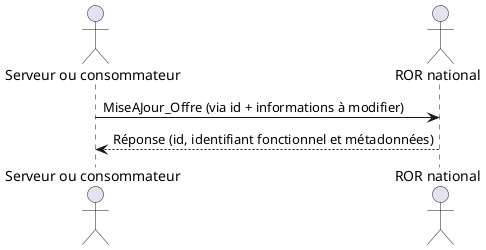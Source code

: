 @startuml maj_offre
actor "Serveur ou consommateur" as SC
actor "ROR national" as ROR
SC -> ROR : MiseAJour_Offre (via id + informations à modifier)
ROR --> SC : Réponse (id, identifiant fonctionnel et métadonnées)
@enduml

